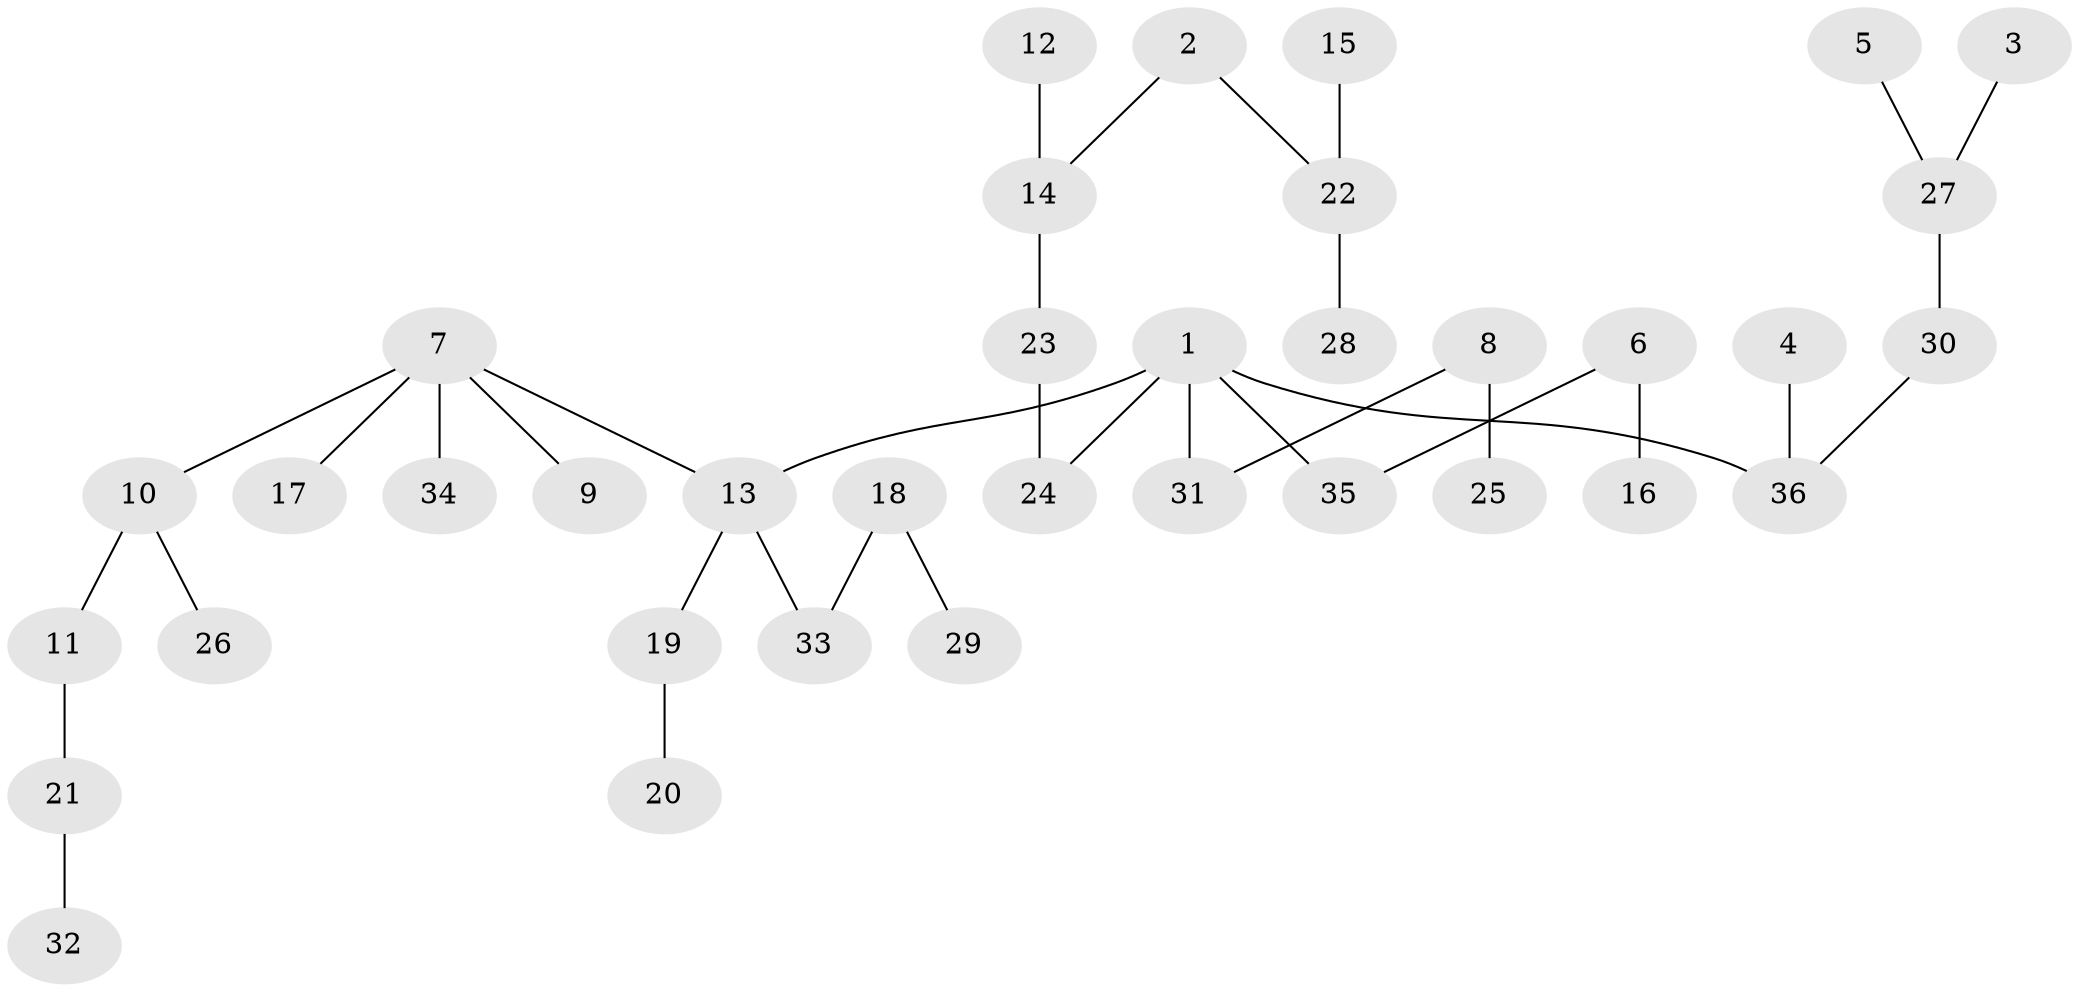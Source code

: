 // original degree distribution, {3: 0.13559322033898305, 4: 0.07627118644067797, 5: 0.059322033898305086, 2: 0.2457627118644068, 1: 0.4830508474576271}
// Generated by graph-tools (version 1.1) at 2025/37/03/04/25 23:37:25]
// undirected, 36 vertices, 35 edges
graph export_dot {
  node [color=gray90,style=filled];
  1;
  2;
  3;
  4;
  5;
  6;
  7;
  8;
  9;
  10;
  11;
  12;
  13;
  14;
  15;
  16;
  17;
  18;
  19;
  20;
  21;
  22;
  23;
  24;
  25;
  26;
  27;
  28;
  29;
  30;
  31;
  32;
  33;
  34;
  35;
  36;
  1 -- 13 [weight=1.0];
  1 -- 24 [weight=1.0];
  1 -- 31 [weight=1.0];
  1 -- 35 [weight=1.0];
  1 -- 36 [weight=1.0];
  2 -- 14 [weight=1.0];
  2 -- 22 [weight=1.0];
  3 -- 27 [weight=1.0];
  4 -- 36 [weight=1.0];
  5 -- 27 [weight=1.0];
  6 -- 16 [weight=1.0];
  6 -- 35 [weight=1.0];
  7 -- 9 [weight=1.0];
  7 -- 10 [weight=1.0];
  7 -- 13 [weight=1.0];
  7 -- 17 [weight=1.0];
  7 -- 34 [weight=1.0];
  8 -- 25 [weight=1.0];
  8 -- 31 [weight=1.0];
  10 -- 11 [weight=1.0];
  10 -- 26 [weight=1.0];
  11 -- 21 [weight=1.0];
  12 -- 14 [weight=1.0];
  13 -- 19 [weight=1.0];
  13 -- 33 [weight=1.0];
  14 -- 23 [weight=1.0];
  15 -- 22 [weight=1.0];
  18 -- 29 [weight=1.0];
  18 -- 33 [weight=1.0];
  19 -- 20 [weight=1.0];
  21 -- 32 [weight=1.0];
  22 -- 28 [weight=1.0];
  23 -- 24 [weight=1.0];
  27 -- 30 [weight=1.0];
  30 -- 36 [weight=1.0];
}
